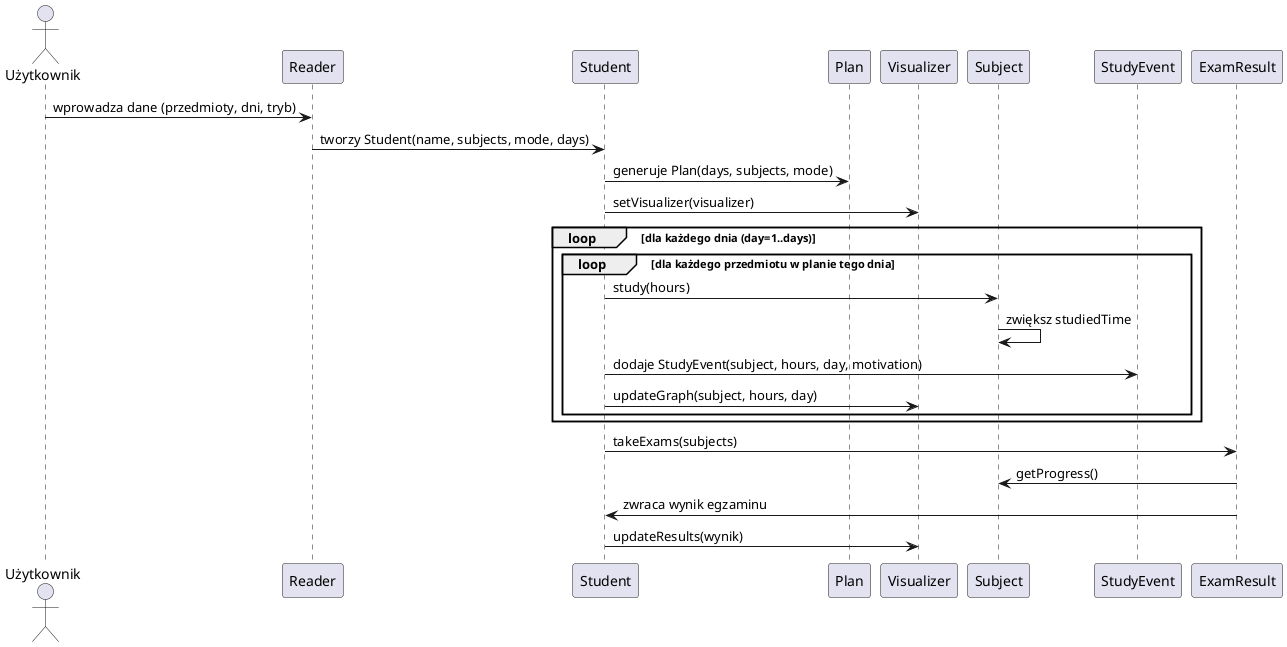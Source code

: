 @startuml
actor Użytkownik

Użytkownik -> Reader : wprowadza dane (przedmioty, dni, tryb)
Reader -> Student : tworzy Student(name, subjects, mode, days)
Student -> Plan : generuje Plan(days, subjects, mode)
Student -> Visualizer : setVisualizer(visualizer)

loop dla każdego dnia (day=1..days)
    loop dla każdego przedmiotu w planie tego dnia
        Student -> Subject : study(hours)
        Subject -> Subject : zwiększ studiedTime
        Student -> StudyEvent : dodaje StudyEvent(subject, hours, day, motivation)
        Student -> Visualizer : updateGraph(subject, hours, day)
    end
end

Student -> ExamResult : takeExams(subjects)
ExamResult -> Subject : getProgress()
ExamResult -> Student : zwraca wynik egzaminu
Student -> Visualizer : updateResults(wynik)
@enduml